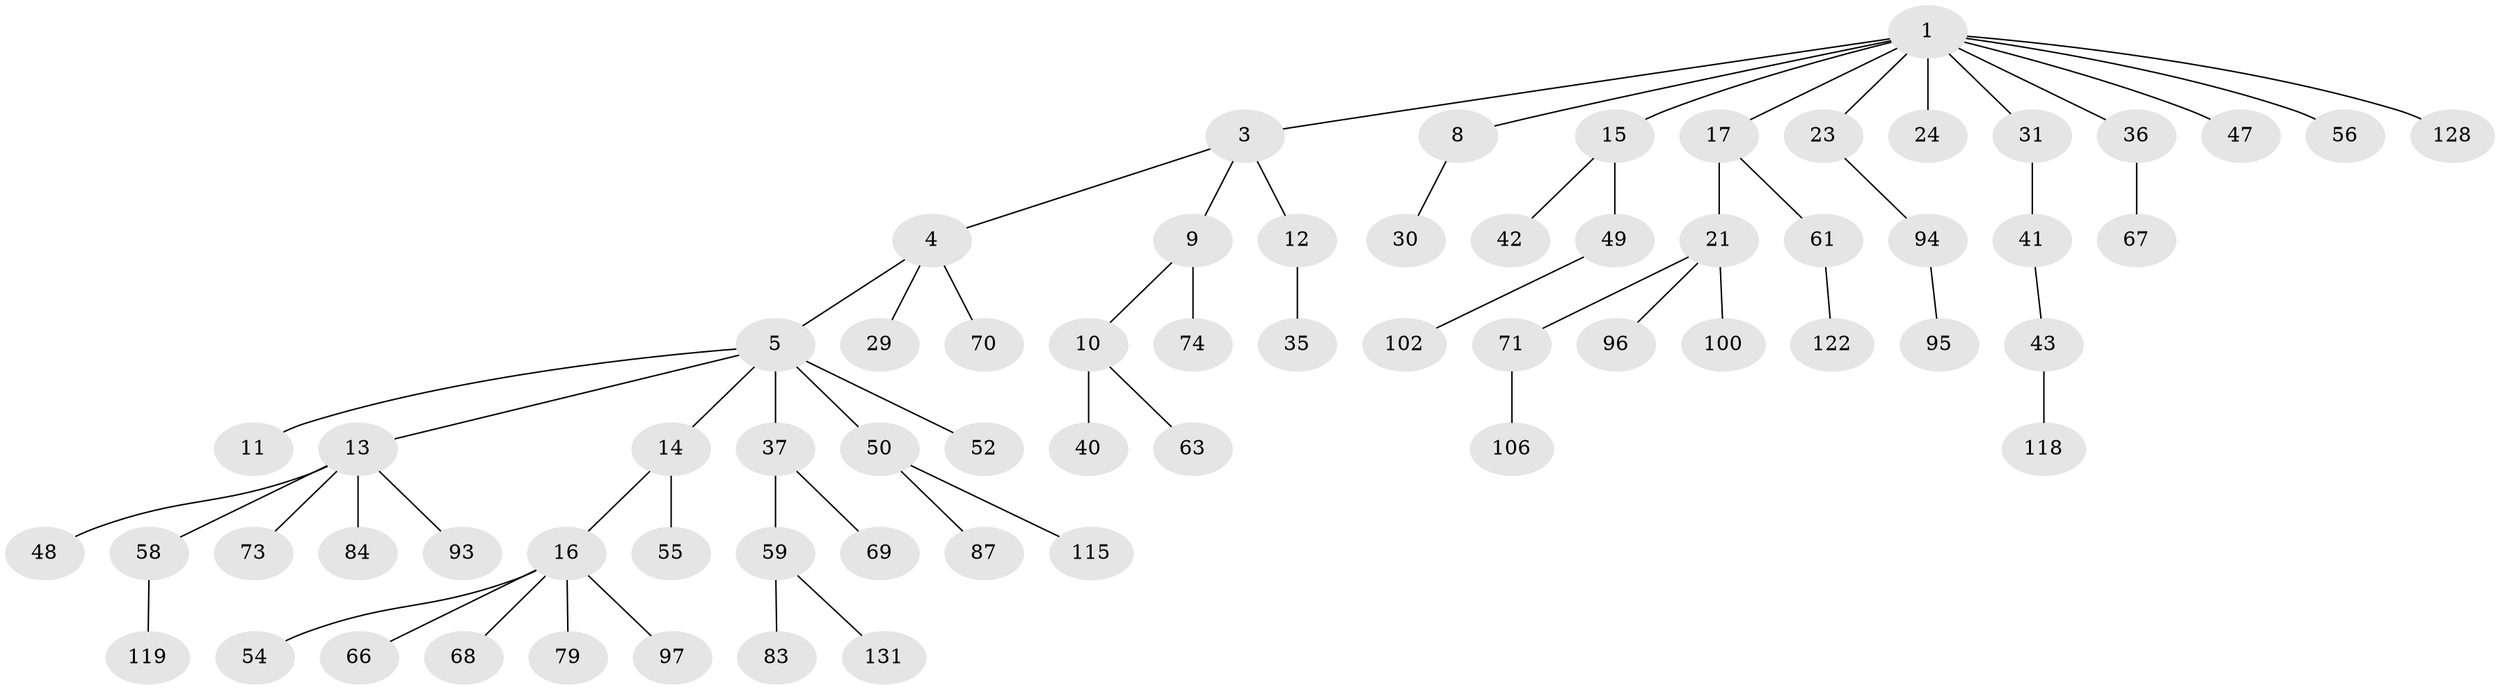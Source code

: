 // original degree distribution, {6: 0.015267175572519083, 5: 0.022900763358778626, 4: 0.0916030534351145, 7: 0.007633587786259542, 3: 0.12213740458015267, 2: 0.25190839694656486, 1: 0.48854961832061067}
// Generated by graph-tools (version 1.1) at 2025/15/03/09/25 04:15:41]
// undirected, 65 vertices, 64 edges
graph export_dot {
graph [start="1"]
  node [color=gray90,style=filled];
  1 [super="+2+6+7"];
  3;
  4;
  5 [super="+39"];
  8 [super="+27+107"];
  9 [super="+116+62"];
  10;
  11 [super="+80"];
  12;
  13 [super="+19"];
  14 [super="+22"];
  15 [super="+78+26"];
  16 [super="+18+38+20"];
  17;
  21 [super="+28+32+88+85+92"];
  23 [super="+127"];
  24;
  29 [super="+64"];
  30 [super="+65"];
  31;
  35;
  36 [super="+82+89"];
  37 [super="+112"];
  40 [super="+53"];
  41;
  42 [super="+104"];
  43 [super="+44"];
  47;
  48 [super="+76"];
  49 [super="+91+120"];
  50;
  52;
  54 [super="+81"];
  55;
  56;
  58;
  59 [super="+60"];
  61 [super="+86"];
  63;
  66;
  67;
  68 [super="+103"];
  69;
  70;
  71 [super="+72+113"];
  73;
  74;
  79;
  83;
  84;
  87;
  93;
  94;
  95 [super="+121+98"];
  96;
  97;
  100;
  102;
  106;
  115;
  118;
  119 [super="+130"];
  122;
  128;
  131;
  1 -- 3;
  1 -- 31;
  1 -- 56;
  1 -- 128;
  1 -- 36;
  1 -- 8;
  1 -- 24;
  1 -- 17;
  1 -- 23;
  1 -- 15;
  1 -- 47;
  3 -- 4;
  3 -- 9;
  3 -- 12;
  4 -- 5;
  4 -- 29;
  4 -- 70;
  5 -- 11;
  5 -- 13;
  5 -- 14;
  5 -- 37;
  5 -- 50;
  5 -- 52;
  8 -- 30;
  9 -- 10;
  9 -- 74;
  10 -- 40;
  10 -- 63;
  12 -- 35;
  13 -- 48;
  13 -- 58;
  13 -- 73;
  13 -- 93;
  13 -- 84;
  14 -- 16;
  14 -- 55;
  15 -- 42;
  15 -- 49;
  16 -- 68;
  16 -- 54;
  16 -- 97;
  16 -- 66;
  16 -- 79;
  17 -- 21;
  17 -- 61;
  21 -- 71;
  21 -- 96;
  21 -- 100;
  23 -- 94;
  31 -- 41;
  36 -- 67;
  37 -- 59;
  37 -- 69;
  41 -- 43;
  43 -- 118;
  49 -- 102;
  50 -- 87;
  50 -- 115;
  58 -- 119;
  59 -- 83;
  59 -- 131;
  61 -- 122;
  71 -- 106;
  94 -- 95;
}
